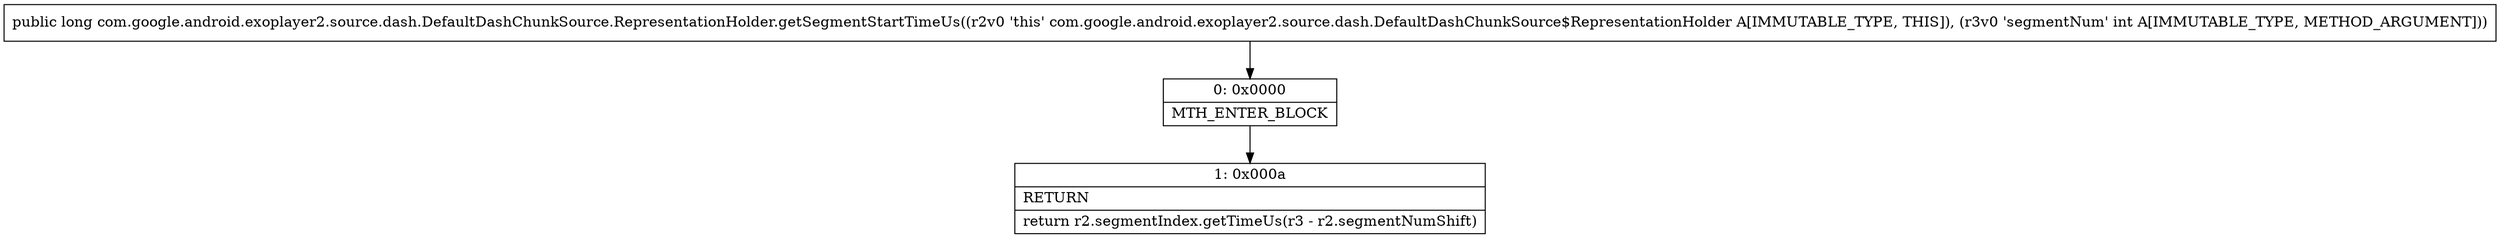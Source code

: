 digraph "CFG forcom.google.android.exoplayer2.source.dash.DefaultDashChunkSource.RepresentationHolder.getSegmentStartTimeUs(I)J" {
Node_0 [shape=record,label="{0\:\ 0x0000|MTH_ENTER_BLOCK\l}"];
Node_1 [shape=record,label="{1\:\ 0x000a|RETURN\l|return r2.segmentIndex.getTimeUs(r3 \- r2.segmentNumShift)\l}"];
MethodNode[shape=record,label="{public long com.google.android.exoplayer2.source.dash.DefaultDashChunkSource.RepresentationHolder.getSegmentStartTimeUs((r2v0 'this' com.google.android.exoplayer2.source.dash.DefaultDashChunkSource$RepresentationHolder A[IMMUTABLE_TYPE, THIS]), (r3v0 'segmentNum' int A[IMMUTABLE_TYPE, METHOD_ARGUMENT])) }"];
MethodNode -> Node_0;
Node_0 -> Node_1;
}

